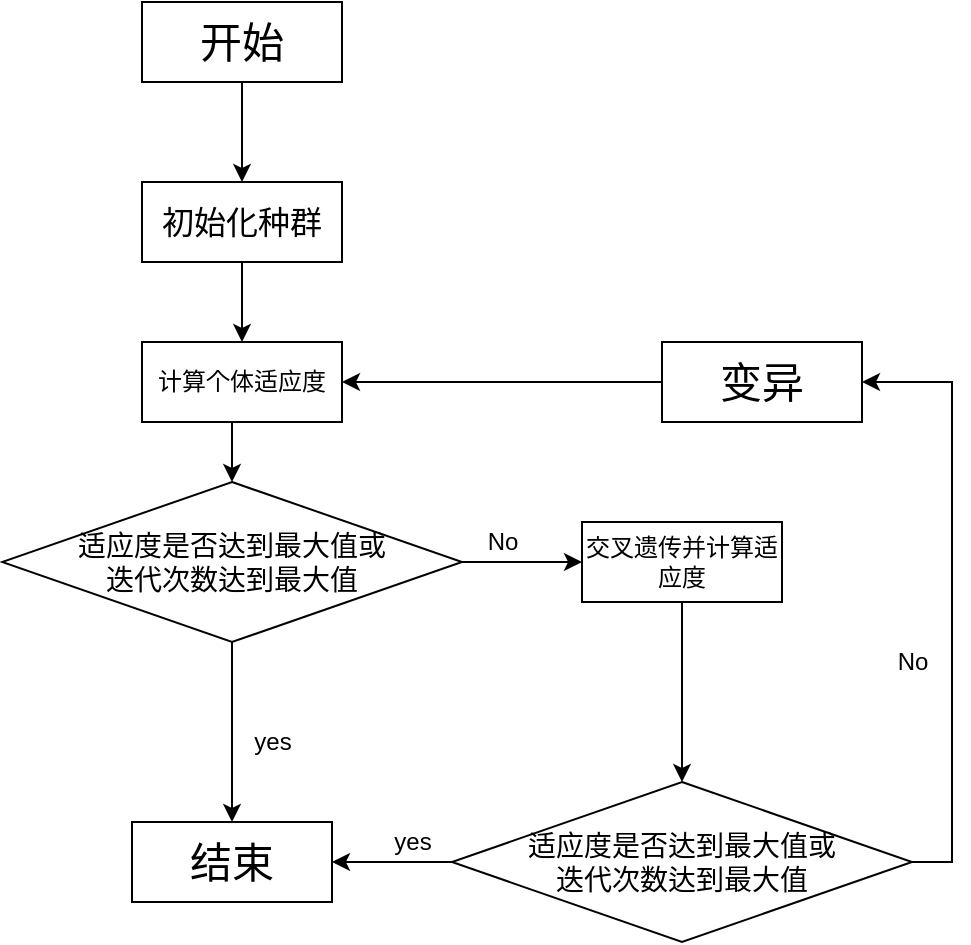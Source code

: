 <mxfile version="18.0.7" type="device"><diagram id="13LPuSk4bmkuTl99uguR" name="Page-1"><mxGraphModel dx="1038" dy="571" grid="0" gridSize="10" guides="1" tooltips="1" connect="1" arrows="1" fold="1" page="0" pageScale="1" pageWidth="827" pageHeight="1169" math="0" shadow="0"><root><mxCell id="0"/><mxCell id="1" parent="0"/><mxCell id="vN6Tb3AhsDp3preKyfI1-13" style="edgeStyle=orthogonalEdgeStyle;rounded=0;orthogonalLoop=1;jettySize=auto;html=1;exitX=0.5;exitY=1;exitDx=0;exitDy=0;entryX=0.5;entryY=0;entryDx=0;entryDy=0;fontSize=12;" edge="1" parent="1" source="vN6Tb3AhsDp3preKyfI1-1" target="vN6Tb3AhsDp3preKyfI1-2"><mxGeometry relative="1" as="geometry"/></mxCell><mxCell id="vN6Tb3AhsDp3preKyfI1-1" value="开始" style="rounded=0;whiteSpace=wrap;html=1;fontSize=21;" vertex="1" parent="1"><mxGeometry x="180" y="20" width="100" height="40" as="geometry"/></mxCell><mxCell id="vN6Tb3AhsDp3preKyfI1-14" style="edgeStyle=orthogonalEdgeStyle;rounded=0;orthogonalLoop=1;jettySize=auto;html=1;exitX=0.5;exitY=1;exitDx=0;exitDy=0;entryX=0.5;entryY=0;entryDx=0;entryDy=0;fontSize=12;" edge="1" parent="1" source="vN6Tb3AhsDp3preKyfI1-2" target="vN6Tb3AhsDp3preKyfI1-4"><mxGeometry relative="1" as="geometry"/></mxCell><mxCell id="vN6Tb3AhsDp3preKyfI1-2" value="初始化种群" style="rounded=0;whiteSpace=wrap;html=1;fontSize=16;" vertex="1" parent="1"><mxGeometry x="180" y="110" width="100" height="40" as="geometry"/></mxCell><mxCell id="vN6Tb3AhsDp3preKyfI1-15" style="edgeStyle=orthogonalEdgeStyle;rounded=0;orthogonalLoop=1;jettySize=auto;html=1;exitX=0.5;exitY=1;exitDx=0;exitDy=0;entryX=0.5;entryY=0;entryDx=0;entryDy=0;fontSize=12;" edge="1" parent="1" source="vN6Tb3AhsDp3preKyfI1-4" target="vN6Tb3AhsDp3preKyfI1-5"><mxGeometry relative="1" as="geometry"/></mxCell><mxCell id="vN6Tb3AhsDp3preKyfI1-4" value="计算个体适应度" style="rounded=0;whiteSpace=wrap;html=1;fontSize=12;" vertex="1" parent="1"><mxGeometry x="180" y="190" width="100" height="40" as="geometry"/></mxCell><mxCell id="vN6Tb3AhsDp3preKyfI1-16" style="edgeStyle=orthogonalEdgeStyle;rounded=0;orthogonalLoop=1;jettySize=auto;html=1;exitX=0.5;exitY=1;exitDx=0;exitDy=0;entryX=0.5;entryY=0;entryDx=0;entryDy=0;fontSize=12;" edge="1" parent="1" source="vN6Tb3AhsDp3preKyfI1-5" target="vN6Tb3AhsDp3preKyfI1-6"><mxGeometry relative="1" as="geometry"/></mxCell><mxCell id="vN6Tb3AhsDp3preKyfI1-17" style="edgeStyle=orthogonalEdgeStyle;rounded=0;orthogonalLoop=1;jettySize=auto;html=1;exitX=1;exitY=0.5;exitDx=0;exitDy=0;entryX=0;entryY=0.5;entryDx=0;entryDy=0;fontSize=12;" edge="1" parent="1" source="vN6Tb3AhsDp3preKyfI1-5" target="vN6Tb3AhsDp3preKyfI1-9"><mxGeometry relative="1" as="geometry"/></mxCell><mxCell id="vN6Tb3AhsDp3preKyfI1-5" value="&lt;font style=&quot;font-size: 14px;&quot;&gt;适应度是否达到最大值或&lt;br&gt;迭代次数达到最大值&lt;/font&gt;" style="rhombus;whiteSpace=wrap;html=1;fontSize=14;" vertex="1" parent="1"><mxGeometry x="110" y="260" width="230" height="80" as="geometry"/></mxCell><mxCell id="vN6Tb3AhsDp3preKyfI1-6" value="结束" style="rounded=0;whiteSpace=wrap;html=1;fontSize=21;" vertex="1" parent="1"><mxGeometry x="175" y="430" width="100" height="40" as="geometry"/></mxCell><mxCell id="vN6Tb3AhsDp3preKyfI1-19" style="edgeStyle=orthogonalEdgeStyle;rounded=0;orthogonalLoop=1;jettySize=auto;html=1;exitX=0.5;exitY=1;exitDx=0;exitDy=0;entryX=0.5;entryY=0;entryDx=0;entryDy=0;fontSize=12;" edge="1" parent="1" source="vN6Tb3AhsDp3preKyfI1-9" target="vN6Tb3AhsDp3preKyfI1-12"><mxGeometry relative="1" as="geometry"/></mxCell><mxCell id="vN6Tb3AhsDp3preKyfI1-9" value="交叉遗传并计算适应度" style="rounded=0;whiteSpace=wrap;html=1;fontSize=12;" vertex="1" parent="1"><mxGeometry x="400" y="280" width="100" height="40" as="geometry"/></mxCell><mxCell id="vN6Tb3AhsDp3preKyfI1-21" style="edgeStyle=orthogonalEdgeStyle;rounded=0;orthogonalLoop=1;jettySize=auto;html=1;exitX=0;exitY=0.5;exitDx=0;exitDy=0;entryX=1;entryY=0.5;entryDx=0;entryDy=0;fontSize=12;" edge="1" parent="1" source="vN6Tb3AhsDp3preKyfI1-11" target="vN6Tb3AhsDp3preKyfI1-4"><mxGeometry relative="1" as="geometry"/></mxCell><mxCell id="vN6Tb3AhsDp3preKyfI1-11" value="变异" style="rounded=0;whiteSpace=wrap;html=1;fontSize=21;" vertex="1" parent="1"><mxGeometry x="440" y="190" width="100" height="40" as="geometry"/></mxCell><mxCell id="vN6Tb3AhsDp3preKyfI1-18" style="edgeStyle=orthogonalEdgeStyle;rounded=0;orthogonalLoop=1;jettySize=auto;html=1;exitX=0;exitY=0.5;exitDx=0;exitDy=0;entryX=1;entryY=0.5;entryDx=0;entryDy=0;fontSize=12;" edge="1" parent="1" source="vN6Tb3AhsDp3preKyfI1-12" target="vN6Tb3AhsDp3preKyfI1-6"><mxGeometry relative="1" as="geometry"/></mxCell><mxCell id="vN6Tb3AhsDp3preKyfI1-20" style="edgeStyle=orthogonalEdgeStyle;rounded=0;orthogonalLoop=1;jettySize=auto;html=1;exitX=1;exitY=0.5;exitDx=0;exitDy=0;entryX=1;entryY=0.5;entryDx=0;entryDy=0;fontSize=12;" edge="1" parent="1" source="vN6Tb3AhsDp3preKyfI1-12" target="vN6Tb3AhsDp3preKyfI1-11"><mxGeometry relative="1" as="geometry"/></mxCell><mxCell id="vN6Tb3AhsDp3preKyfI1-12" value="&lt;font style=&quot;font-size: 14px;&quot;&gt;适应度是否达到最大值或&lt;br&gt;迭代次数达到最大值&lt;/font&gt;" style="rhombus;whiteSpace=wrap;html=1;fontSize=14;" vertex="1" parent="1"><mxGeometry x="335" y="410" width="230" height="80" as="geometry"/></mxCell><mxCell id="vN6Tb3AhsDp3preKyfI1-22" value="No" style="text;html=1;align=center;verticalAlign=middle;resizable=0;points=[];autosize=1;strokeColor=none;fillColor=none;fontSize=12;" vertex="1" parent="1"><mxGeometry x="345" y="280" width="30" height="20" as="geometry"/></mxCell><mxCell id="vN6Tb3AhsDp3preKyfI1-23" value="yes" style="text;html=1;align=center;verticalAlign=middle;resizable=0;points=[];autosize=1;strokeColor=none;fillColor=none;fontSize=12;" vertex="1" parent="1"><mxGeometry x="230" y="380" width="30" height="20" as="geometry"/></mxCell><mxCell id="vN6Tb3AhsDp3preKyfI1-24" value="yes" style="text;html=1;align=center;verticalAlign=middle;resizable=0;points=[];autosize=1;strokeColor=none;fillColor=none;fontSize=12;" vertex="1" parent="1"><mxGeometry x="300" y="430" width="30" height="20" as="geometry"/></mxCell><mxCell id="vN6Tb3AhsDp3preKyfI1-25" value="No" style="text;html=1;align=center;verticalAlign=middle;resizable=0;points=[];autosize=1;strokeColor=none;fillColor=none;fontSize=12;" vertex="1" parent="1"><mxGeometry x="550" y="340" width="30" height="20" as="geometry"/></mxCell></root></mxGraphModel></diagram></mxfile>